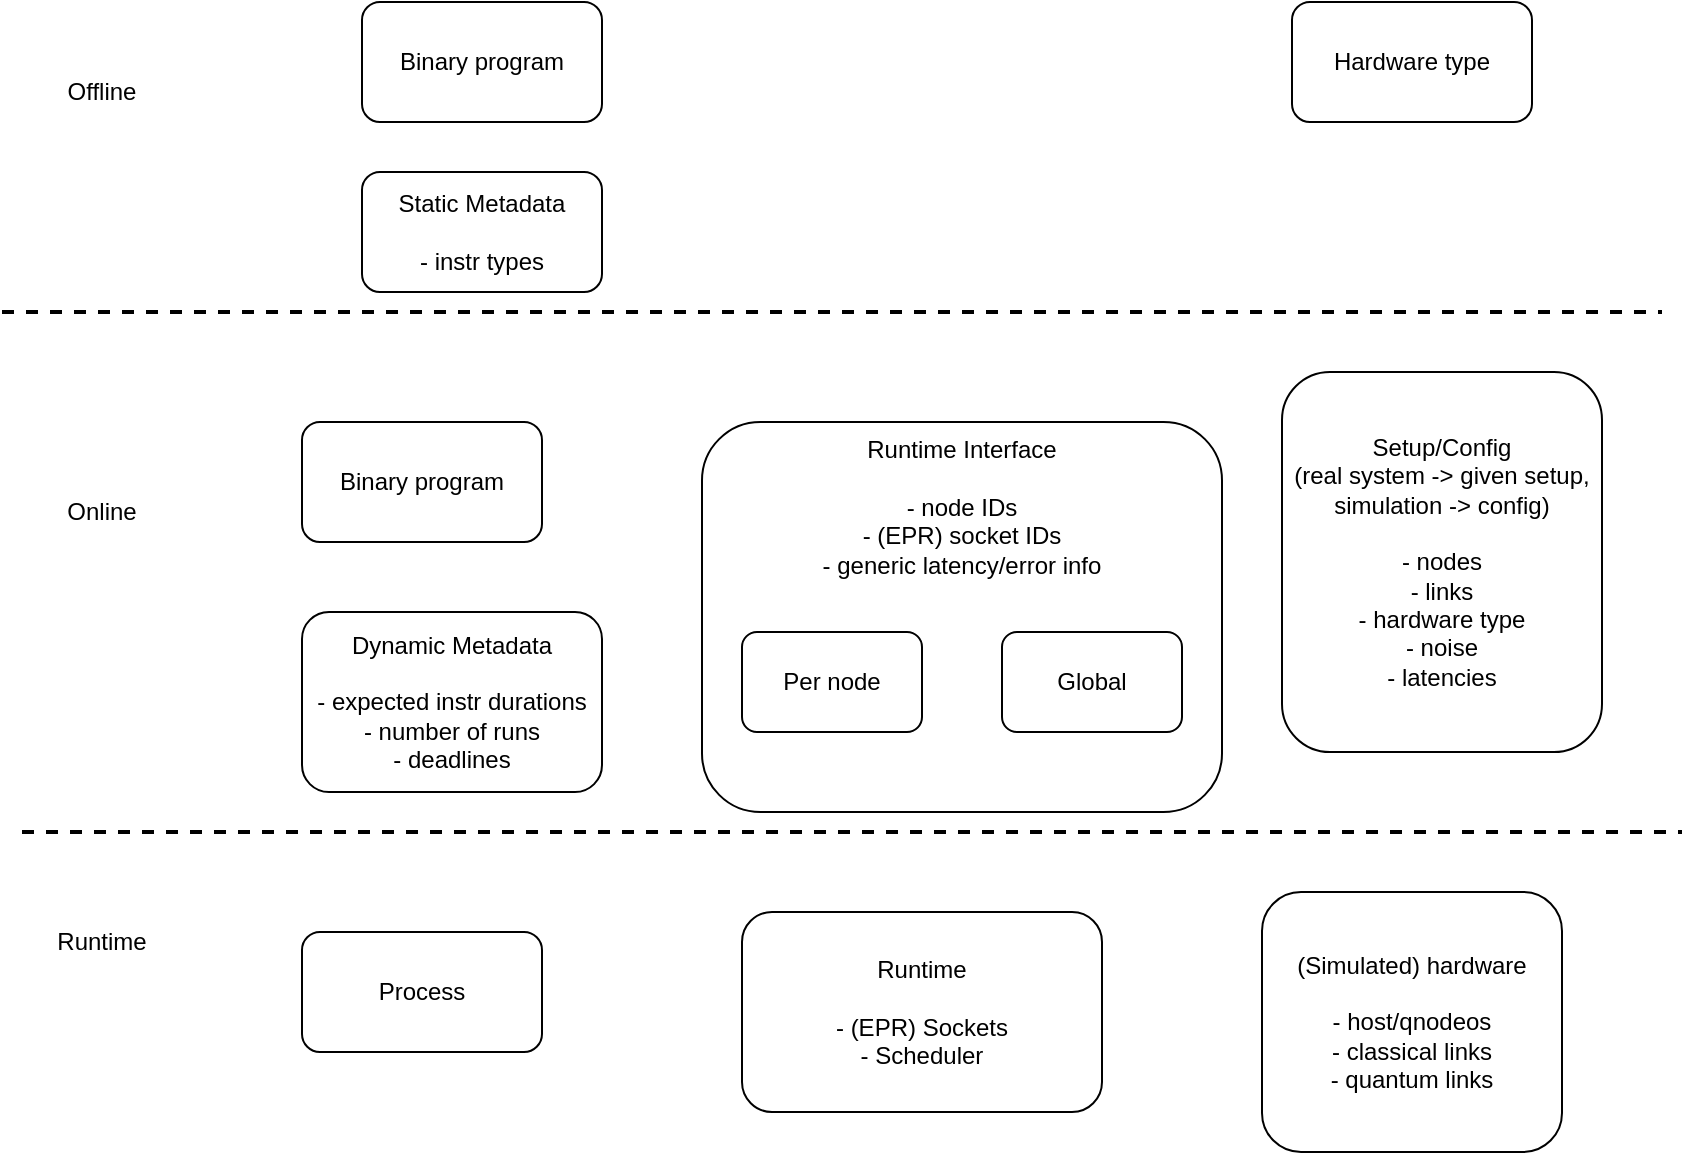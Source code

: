 <mxfile version="18.1.3" type="embed">
    <diagram id="j2bOcpKi6gkglbLQkNI5" name="Page-1">
        <mxGraphModel dx="1204" dy="790" grid="1" gridSize="10" guides="1" tooltips="1" connect="1" arrows="1" fold="1" page="1" pageScale="1" pageWidth="850" pageHeight="1100" math="0" shadow="0">
            <root>
                <mxCell id="0"/>
                <mxCell id="1" parent="0"/>
                <mxCell id="2" value="Binary program" style="rounded=1;whiteSpace=wrap;html=1;" parent="1" vertex="1">
                    <mxGeometry x="190" y="25" width="120" height="60" as="geometry"/>
                </mxCell>
                <mxCell id="3" value="Static Metadata&lt;br&gt;&lt;br&gt;- instr types" style="rounded=1;whiteSpace=wrap;html=1;" parent="1" vertex="1">
                    <mxGeometry x="190" y="110" width="120" height="60" as="geometry"/>
                </mxCell>
                <mxCell id="4" value="Dynamic Metadata&lt;br&gt;&lt;br&gt;- expected instr durations&lt;br&gt;- number of runs&lt;br&gt;- deadlines" style="rounded=1;whiteSpace=wrap;html=1;" parent="1" vertex="1">
                    <mxGeometry x="160" y="330" width="150" height="90" as="geometry"/>
                </mxCell>
                <mxCell id="5" value="Runtime Interface&lt;br&gt;&lt;br&gt;- node IDs&lt;br&gt;- (EPR) socket IDs&lt;br&gt;- generic latency/error info" style="rounded=1;whiteSpace=wrap;html=1;horizontal=1;verticalAlign=top;" parent="1" vertex="1">
                    <mxGeometry x="360" y="235" width="260" height="195" as="geometry"/>
                </mxCell>
                <mxCell id="6" value="Setup/Config&lt;br&gt;(real system -&amp;gt; given setup,&lt;br&gt;simulation -&amp;gt; config)&lt;br&gt;&lt;br&gt;- nodes&lt;br&gt;- links&lt;br&gt;- hardware type&lt;br&gt;- noise&lt;br&gt;- latencies" style="rounded=1;whiteSpace=wrap;html=1;" parent="1" vertex="1">
                    <mxGeometry x="650" y="210" width="160" height="190" as="geometry"/>
                </mxCell>
                <mxCell id="7" value="" style="endArrow=none;dashed=1;html=1;strokeWidth=2;" edge="1" parent="1">
                    <mxGeometry width="50" height="50" relative="1" as="geometry">
                        <mxPoint x="20" y="440" as="sourcePoint"/>
                        <mxPoint x="850" y="440" as="targetPoint"/>
                    </mxGeometry>
                </mxCell>
                <mxCell id="8" value="Offline" style="text;html=1;strokeColor=none;fillColor=none;align=center;verticalAlign=middle;whiteSpace=wrap;rounded=0;" vertex="1" parent="1">
                    <mxGeometry x="30" y="55" width="60" height="30" as="geometry"/>
                </mxCell>
                <mxCell id="9" value="Runtime" style="text;html=1;strokeColor=none;fillColor=none;align=center;verticalAlign=middle;whiteSpace=wrap;rounded=0;" vertex="1" parent="1">
                    <mxGeometry x="30" y="480" width="60" height="30" as="geometry"/>
                </mxCell>
                <mxCell id="10" value="Online" style="text;html=1;strokeColor=none;fillColor=none;align=center;verticalAlign=middle;whiteSpace=wrap;rounded=0;" vertex="1" parent="1">
                    <mxGeometry x="30" y="265" width="60" height="30" as="geometry"/>
                </mxCell>
                <mxCell id="11" value="Binary program" style="rounded=1;whiteSpace=wrap;html=1;" vertex="1" parent="1">
                    <mxGeometry x="160" y="235" width="120" height="60" as="geometry"/>
                </mxCell>
                <mxCell id="12" value="Process" style="rounded=1;whiteSpace=wrap;html=1;" vertex="1" parent="1">
                    <mxGeometry x="160" y="490" width="120" height="60" as="geometry"/>
                </mxCell>
                <mxCell id="13" value="Runtime&lt;br&gt;&lt;br&gt;- (EPR) Sockets&lt;br&gt;- Scheduler" style="rounded=1;whiteSpace=wrap;html=1;" vertex="1" parent="1">
                    <mxGeometry x="380" y="480" width="180" height="100" as="geometry"/>
                </mxCell>
                <mxCell id="14" value="(Simulated) hardware&lt;br&gt;&lt;br&gt;- host/qnodeos&lt;br&gt;- classical links&lt;br&gt;- quantum links" style="rounded=1;whiteSpace=wrap;html=1;" vertex="1" parent="1">
                    <mxGeometry x="640" y="470" width="150" height="130" as="geometry"/>
                </mxCell>
                <mxCell id="15" value="Hardware type" style="rounded=1;whiteSpace=wrap;html=1;" vertex="1" parent="1">
                    <mxGeometry x="655" y="25" width="120" height="60" as="geometry"/>
                </mxCell>
                <mxCell id="16" value="" style="endArrow=none;dashed=1;html=1;strokeWidth=2;" edge="1" parent="1">
                    <mxGeometry width="50" height="50" relative="1" as="geometry">
                        <mxPoint x="10" y="180" as="sourcePoint"/>
                        <mxPoint x="840" y="180" as="targetPoint"/>
                    </mxGeometry>
                </mxCell>
                <mxCell id="18" value="Global" style="rounded=1;whiteSpace=wrap;html=1;" vertex="1" parent="1">
                    <mxGeometry x="510" y="340" width="90" height="50" as="geometry"/>
                </mxCell>
                <mxCell id="19" value="Per node" style="rounded=1;whiteSpace=wrap;html=1;" vertex="1" parent="1">
                    <mxGeometry x="380" y="340" width="90" height="50" as="geometry"/>
                </mxCell>
            </root>
        </mxGraphModel>
    </diagram>
</mxfile>